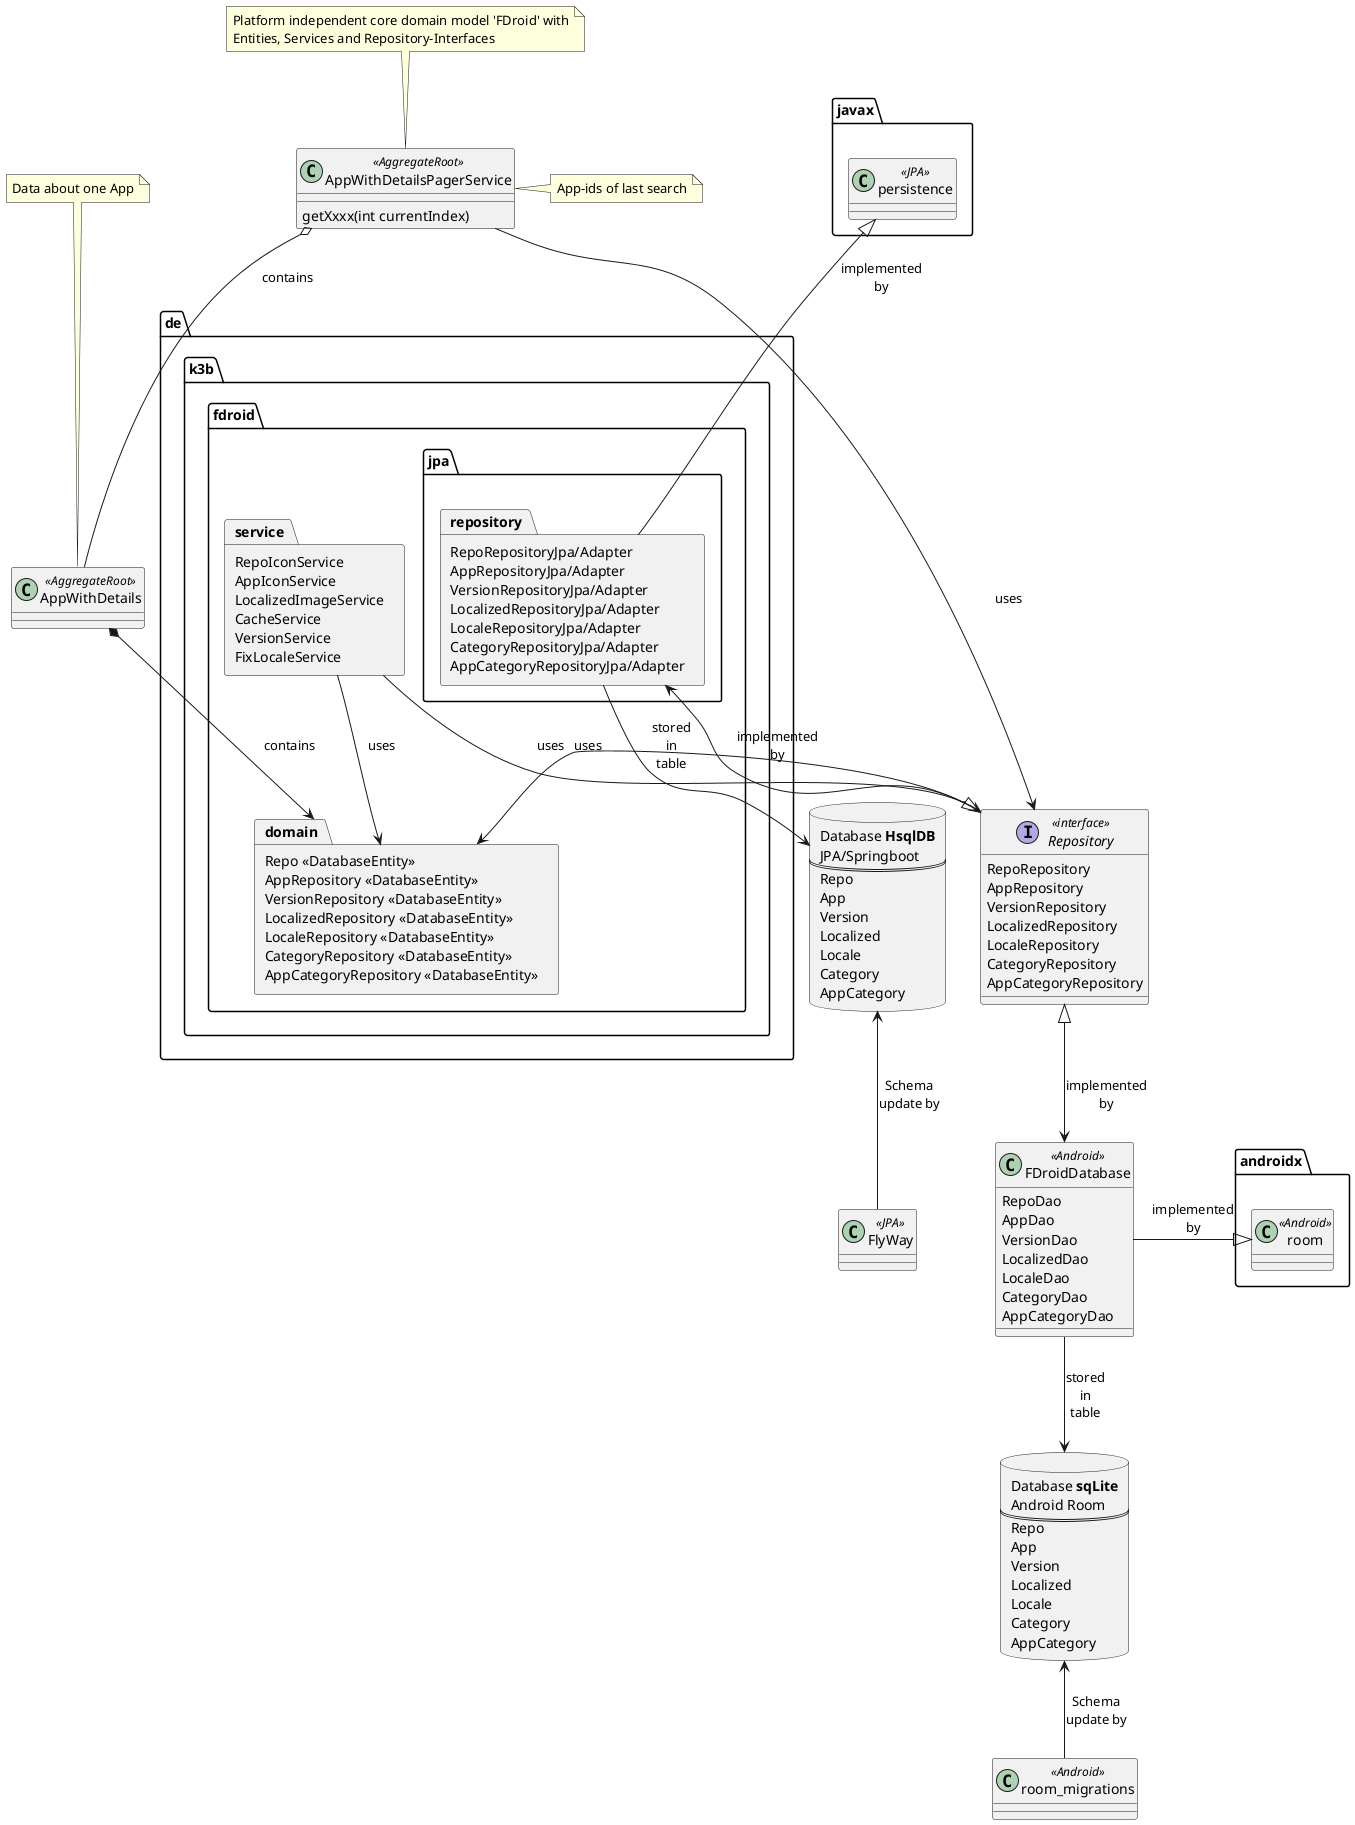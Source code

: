 @startuml

package de.k3b.fdroid.service [
  RepoIconService
  AppIconService
  LocalizedImageService
  CacheService
  VersionService
  FixLocaleService
]

class AppWithDetailsPagerService <<AggregateRoot>> {
  getXxxx(int currentIndex)
}
class AppWithDetails <<AggregateRoot>>

package de.k3b.fdroid.domain [
    Repo <<DatabaseEntity>>
    AppRepository <<DatabaseEntity>>
    VersionRepository <<DatabaseEntity>>
    LocalizedRepository <<DatabaseEntity>>
    LocaleRepository <<DatabaseEntity>>
    CategoryRepository <<DatabaseEntity>>
    AppCategoryRepository <<DatabaseEntity>>
]


interface Repository <<interface>> {
    RepoRepository
    AppRepository
    VersionRepository
    LocalizedRepository
    LocaleRepository
    CategoryRepository
    AppCategoryRepository
}

class FDroidDatabase <<Android>> {
    RepoDao
    AppDao
    VersionDao
    LocalizedDao
    LocaleDao
    CategoryDao
    AppCategoryDao
}

database AndroidDB [
    Database <b>sqLite</b>
    Android Room
    ====
    Repo
    App
    Version
    Localized
    Locale
    Category
    AppCategory
]

package de.k3b.fdroid.jpa.repository [
    RepoRepositoryJpa/Adapter
    AppRepositoryJpa/Adapter
    VersionRepositoryJpa/Adapter
    LocalizedRepositoryJpa/Adapter
    LocaleRepositoryJpa/Adapter
    CategoryRepositoryJpa/Adapter
    AppCategoryRepositoryJpa/Adapter
]
database JpaDB [
    Database <b>HsqlDB</b>
    JPA/Springboot
    ====
    Repo
    App
    Version
    Localized
    Locale
    Category
    AppCategory
]

note "Platform independent core domain model 'FDroid' with\nEntities, Services and Repository-Interfaces" as caption
note "App-ids of last search" as noteAppWithDetailsPagerService
note "Data about one App" as noteAppWithDetails


caption --> AppWithDetailsPagerService
AppWithDetailsPagerService <- noteAppWithDetailsPagerService
noteAppWithDetails --> AppWithDetails
de.k3b.fdroid.service --> Repository : uses
de.k3b.fdroid.service --> de.k3b.fdroid.domain : uses
Repository -> de.k3b.fdroid.domain : uses

Repository <|--> FDroidDatabase : implemented\nby
FDroidDatabase --> AndroidDB : stored\nin\ntable

class androidx.room<<Android>>
androidx.room <|- FDroidDatabase : implemented\nby

class room_migrations<<Android>>
AndroidDB <-- room_migrations : Schema\nupdate by

Repository <|--> de.k3b.fdroid.jpa.repository : implemented\nby
de.k3b.fdroid.jpa.repository --> JpaDB : stored\nin\ntable

class FlyWay<<JPA>>
JpaDB <-- FlyWay : Schema\nupdate by

class javax.persistence <<JPA>>
javax.persistence <|-- de.k3b.fdroid.jpa.repository : implemented\nby

AppWithDetailsPagerService o-- AppWithDetails : contains
AppWithDetails *--> de.k3b.fdroid.domain : contains

AppWithDetailsPagerService --> Repository : uses


@enduml
